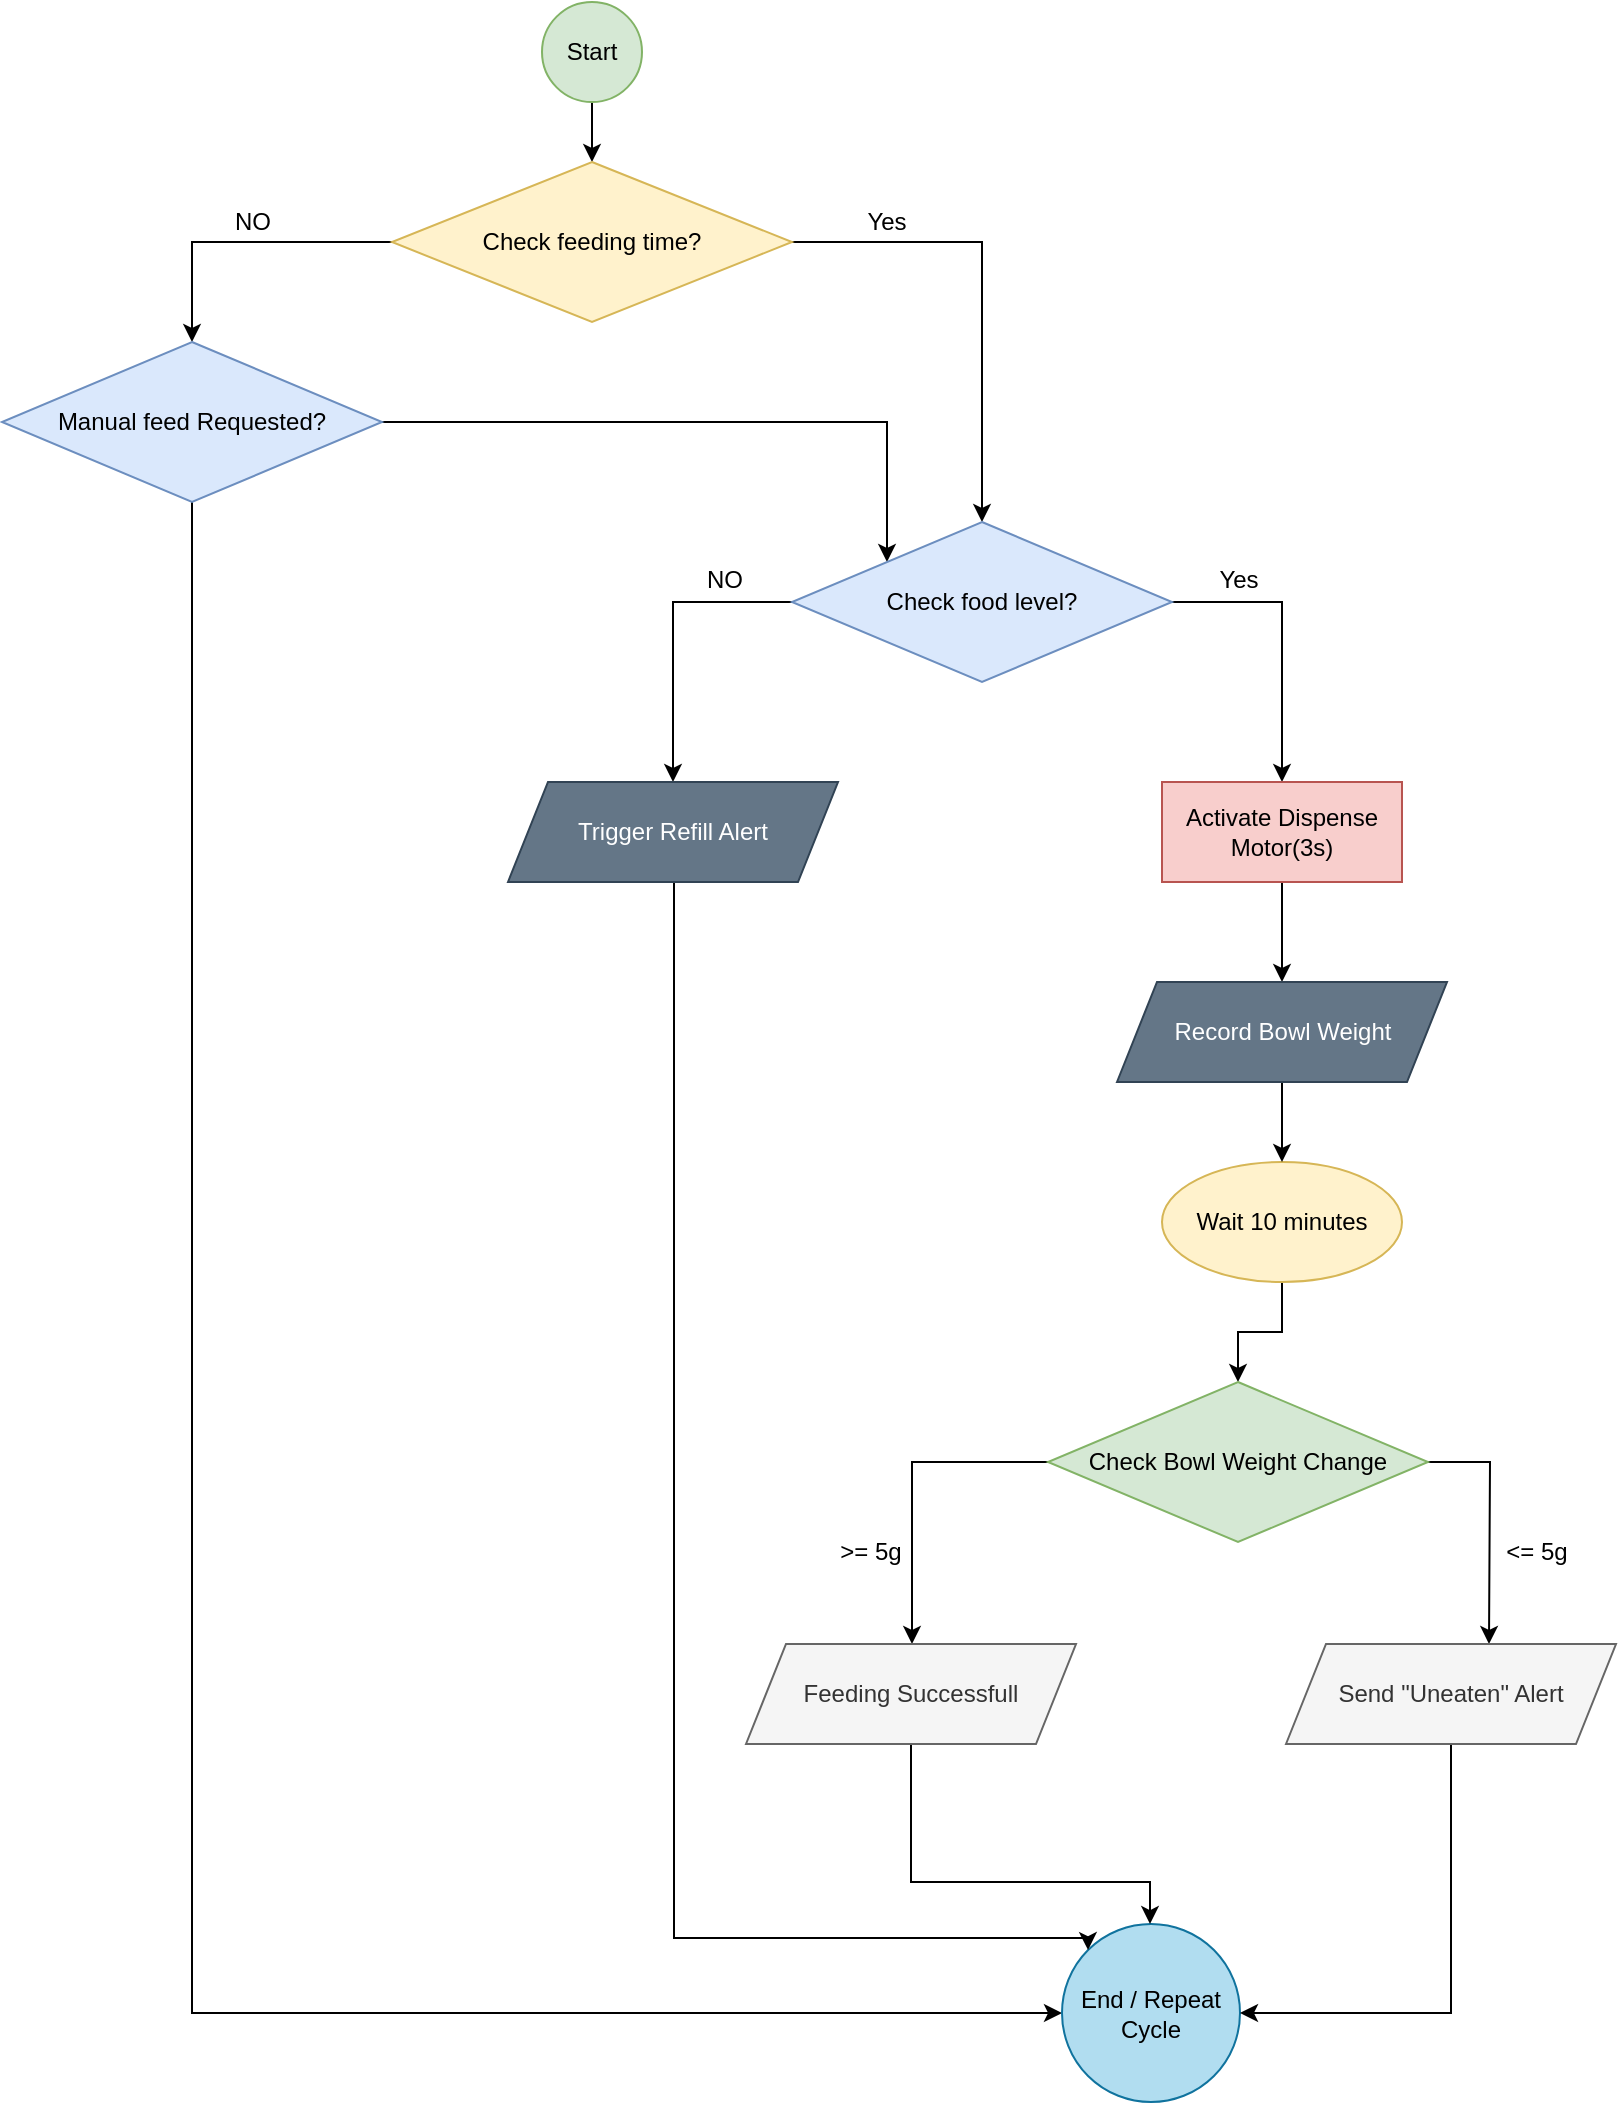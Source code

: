 <mxfile version="28.1.0">
  <diagram name="Page-1" id="yf4S35mM9bqjspl4HxHm">
    <mxGraphModel dx="1965" dy="1148" grid="1" gridSize="10" guides="1" tooltips="1" connect="1" arrows="1" fold="1" page="1" pageScale="1" pageWidth="850" pageHeight="1100" math="0" shadow="0">
      <root>
        <mxCell id="0" />
        <mxCell id="1" parent="0" />
        <mxCell id="rOinHpk7hcmLvDv25ZXu-5" style="edgeStyle=orthogonalEdgeStyle;rounded=0;orthogonalLoop=1;jettySize=auto;html=1;exitX=0.5;exitY=1;exitDx=0;exitDy=0;entryX=0.5;entryY=0;entryDx=0;entryDy=0;" parent="1" target="rOinHpk7hcmLvDv25ZXu-2" edge="1">
          <mxGeometry relative="1" as="geometry">
            <mxPoint x="333" y="80" as="sourcePoint" />
          </mxGeometry>
        </mxCell>
        <mxCell id="rOinHpk7hcmLvDv25ZXu-1" value="Start" style="ellipse;whiteSpace=wrap;html=1;aspect=fixed;fillColor=#d5e8d4;strokeColor=#82b366;" parent="1" vertex="1">
          <mxGeometry x="308" y="30" width="50" height="50" as="geometry" />
        </mxCell>
        <mxCell id="rOinHpk7hcmLvDv25ZXu-6" style="edgeStyle=orthogonalEdgeStyle;rounded=0;orthogonalLoop=1;jettySize=auto;html=1;exitX=0;exitY=0.5;exitDx=0;exitDy=0;entryX=0.5;entryY=0;entryDx=0;entryDy=0;" parent="1" source="rOinHpk7hcmLvDv25ZXu-2" target="rOinHpk7hcmLvDv25ZXu-4" edge="1">
          <mxGeometry relative="1" as="geometry" />
        </mxCell>
        <mxCell id="rOinHpk7hcmLvDv25ZXu-9" style="edgeStyle=orthogonalEdgeStyle;rounded=0;orthogonalLoop=1;jettySize=auto;html=1;exitX=1;exitY=0.5;exitDx=0;exitDy=0;entryX=0.5;entryY=0;entryDx=0;entryDy=0;" parent="1" source="rOinHpk7hcmLvDv25ZXu-2" target="rOinHpk7hcmLvDv25ZXu-8" edge="1">
          <mxGeometry relative="1" as="geometry" />
        </mxCell>
        <mxCell id="rOinHpk7hcmLvDv25ZXu-2" value="Check feeding time?" style="rhombus;whiteSpace=wrap;html=1;fillColor=#fff2cc;strokeColor=#d6b656;" parent="1" vertex="1">
          <mxGeometry x="233" y="110" width="200" height="80" as="geometry" />
        </mxCell>
        <mxCell id="rOinHpk7hcmLvDv25ZXu-24" style="edgeStyle=orthogonalEdgeStyle;rounded=0;orthogonalLoop=1;jettySize=auto;html=1;exitX=0;exitY=0.5;exitDx=0;exitDy=0;" parent="1" source="rOinHpk7hcmLvDv25ZXu-36" target="rOinHpk7hcmLvDv25ZXu-19" edge="1">
          <mxGeometry relative="1" as="geometry">
            <Array as="points">
              <mxPoint x="493" y="760" />
            </Array>
          </mxGeometry>
        </mxCell>
        <mxCell id="rOinHpk7hcmLvDv25ZXu-25" style="edgeStyle=orthogonalEdgeStyle;rounded=0;orthogonalLoop=1;jettySize=auto;html=1;exitX=1;exitY=0.5;exitDx=0;exitDy=0;entryX=0.5;entryY=0;entryDx=0;entryDy=0;" parent="1" source="rOinHpk7hcmLvDv25ZXu-36" edge="1">
          <mxGeometry relative="1" as="geometry">
            <mxPoint x="751" y="720" as="sourcePoint" />
            <mxPoint x="781.5" y="851" as="targetPoint" />
          </mxGeometry>
        </mxCell>
        <mxCell id="rOinHpk7hcmLvDv25ZXu-37" style="edgeStyle=orthogonalEdgeStyle;rounded=0;orthogonalLoop=1;jettySize=auto;html=1;exitX=0.5;exitY=1;exitDx=0;exitDy=0;entryX=0.5;entryY=0;entryDx=0;entryDy=0;" parent="1" source="rOinHpk7hcmLvDv25ZXu-3" target="rOinHpk7hcmLvDv25ZXu-36" edge="1">
          <mxGeometry relative="1" as="geometry" />
        </mxCell>
        <mxCell id="rOinHpk7hcmLvDv25ZXu-3" value="Wait 10 minutes" style="ellipse;whiteSpace=wrap;html=1;fillColor=#fff2cc;strokeColor=#d6b656;" parent="1" vertex="1">
          <mxGeometry x="618" y="610" width="120" height="60" as="geometry" />
        </mxCell>
        <mxCell id="rOinHpk7hcmLvDv25ZXu-11" style="edgeStyle=orthogonalEdgeStyle;rounded=0;orthogonalLoop=1;jettySize=auto;html=1;exitX=0.5;exitY=1;exitDx=0;exitDy=0;entryX=0;entryY=0.5;entryDx=0;entryDy=0;" parent="1" source="rOinHpk7hcmLvDv25ZXu-4" target="rOinHpk7hcmLvDv25ZXu-10" edge="1">
          <mxGeometry relative="1" as="geometry" />
        </mxCell>
        <mxCell id="rOinHpk7hcmLvDv25ZXu-42" style="edgeStyle=orthogonalEdgeStyle;rounded=0;orthogonalLoop=1;jettySize=auto;html=1;exitX=1;exitY=0.5;exitDx=0;exitDy=0;entryX=0;entryY=0;entryDx=0;entryDy=0;" parent="1" source="rOinHpk7hcmLvDv25ZXu-4" target="rOinHpk7hcmLvDv25ZXu-8" edge="1">
          <mxGeometry relative="1" as="geometry" />
        </mxCell>
        <mxCell id="rOinHpk7hcmLvDv25ZXu-4" value="Manual feed Requested?" style="rhombus;whiteSpace=wrap;html=1;fillColor=#dae8fc;strokeColor=#6c8ebf;" parent="1" vertex="1">
          <mxGeometry x="38" y="200" width="190" height="80" as="geometry" />
        </mxCell>
        <mxCell id="rOinHpk7hcmLvDv25ZXu-7" value="NO" style="text;html=1;align=center;verticalAlign=middle;resizable=0;points=[];autosize=1;strokeColor=none;fillColor=none;" parent="1" vertex="1">
          <mxGeometry x="143" y="125" width="40" height="30" as="geometry" />
        </mxCell>
        <mxCell id="rOinHpk7hcmLvDv25ZXu-15" style="edgeStyle=orthogonalEdgeStyle;rounded=0;orthogonalLoop=1;jettySize=auto;html=1;exitX=0;exitY=0.5;exitDx=0;exitDy=0;" parent="1" source="rOinHpk7hcmLvDv25ZXu-8" target="rOinHpk7hcmLvDv25ZXu-13" edge="1">
          <mxGeometry relative="1" as="geometry" />
        </mxCell>
        <mxCell id="rOinHpk7hcmLvDv25ZXu-16" style="edgeStyle=orthogonalEdgeStyle;rounded=0;orthogonalLoop=1;jettySize=auto;html=1;exitX=1;exitY=0.5;exitDx=0;exitDy=0;entryX=0.5;entryY=0;entryDx=0;entryDy=0;" parent="1" source="rOinHpk7hcmLvDv25ZXu-8" target="rOinHpk7hcmLvDv25ZXu-14" edge="1">
          <mxGeometry relative="1" as="geometry" />
        </mxCell>
        <mxCell id="rOinHpk7hcmLvDv25ZXu-8" value="Check food level?" style="rhombus;whiteSpace=wrap;html=1;fillColor=#dae8fc;strokeColor=#6c8ebf;" parent="1" vertex="1">
          <mxGeometry x="433" y="290" width="190" height="80" as="geometry" />
        </mxCell>
        <mxCell id="rOinHpk7hcmLvDv25ZXu-10" value="End / Repeat Cycle" style="ellipse;whiteSpace=wrap;html=1;aspect=fixed;fillColor=#b1ddf0;strokeColor=#10739e;" parent="1" vertex="1">
          <mxGeometry x="568" y="991" width="89" height="89" as="geometry" />
        </mxCell>
        <mxCell id="rOinHpk7hcmLvDv25ZXu-28" style="edgeStyle=orthogonalEdgeStyle;rounded=0;orthogonalLoop=1;jettySize=auto;html=1;exitX=0.25;exitY=1;exitDx=0;exitDy=0;entryX=0;entryY=0;entryDx=0;entryDy=0;" parent="1" source="rOinHpk7hcmLvDv25ZXu-13" target="rOinHpk7hcmLvDv25ZXu-10" edge="1">
          <mxGeometry relative="1" as="geometry">
            <Array as="points">
              <mxPoint x="374" y="470" />
              <mxPoint x="374" y="998" />
            </Array>
          </mxGeometry>
        </mxCell>
        <mxCell id="rOinHpk7hcmLvDv25ZXu-13" value="Trigger Refill Alert" style="shape=parallelogram;perimeter=parallelogramPerimeter;whiteSpace=wrap;html=1;fixedSize=1;fillColor=#647687;fontColor=#ffffff;strokeColor=#314354;" parent="1" vertex="1">
          <mxGeometry x="291" y="420" width="165" height="50" as="geometry" />
        </mxCell>
        <mxCell id="rOinHpk7hcmLvDv25ZXu-21" style="edgeStyle=orthogonalEdgeStyle;rounded=0;orthogonalLoop=1;jettySize=auto;html=1;exitX=0.5;exitY=1;exitDx=0;exitDy=0;entryX=0.5;entryY=0;entryDx=0;entryDy=0;" parent="1" source="rOinHpk7hcmLvDv25ZXu-14" target="rOinHpk7hcmLvDv25ZXu-17" edge="1">
          <mxGeometry relative="1" as="geometry" />
        </mxCell>
        <mxCell id="rOinHpk7hcmLvDv25ZXu-14" value="Activate Dispense Motor(3s)" style="rounded=0;whiteSpace=wrap;html=1;fillColor=#f8cecc;strokeColor=#b85450;" parent="1" vertex="1">
          <mxGeometry x="618" y="420" width="120" height="50" as="geometry" />
        </mxCell>
        <mxCell id="rOinHpk7hcmLvDv25ZXu-22" style="edgeStyle=orthogonalEdgeStyle;rounded=0;orthogonalLoop=1;jettySize=auto;html=1;exitX=0.5;exitY=1;exitDx=0;exitDy=0;" parent="1" source="rOinHpk7hcmLvDv25ZXu-17" target="rOinHpk7hcmLvDv25ZXu-3" edge="1">
          <mxGeometry relative="1" as="geometry" />
        </mxCell>
        <mxCell id="rOinHpk7hcmLvDv25ZXu-17" value="Record Bowl Weight" style="shape=parallelogram;perimeter=parallelogramPerimeter;whiteSpace=wrap;html=1;fixedSize=1;fillColor=#647687;fontColor=#ffffff;strokeColor=#314354;" parent="1" vertex="1">
          <mxGeometry x="595.5" y="520" width="165" height="50" as="geometry" />
        </mxCell>
        <mxCell id="rOinHpk7hcmLvDv25ZXu-29" style="edgeStyle=orthogonalEdgeStyle;rounded=0;orthogonalLoop=1;jettySize=auto;html=1;exitX=0.5;exitY=1;exitDx=0;exitDy=0;" parent="1" source="rOinHpk7hcmLvDv25ZXu-19" target="rOinHpk7hcmLvDv25ZXu-10" edge="1">
          <mxGeometry relative="1" as="geometry">
            <Array as="points">
              <mxPoint x="492" y="970" />
              <mxPoint x="612" y="970" />
            </Array>
          </mxGeometry>
        </mxCell>
        <mxCell id="rOinHpk7hcmLvDv25ZXu-19" value="Feeding Successfull" style="shape=parallelogram;perimeter=parallelogramPerimeter;whiteSpace=wrap;html=1;fixedSize=1;fillColor=#f5f5f5;fontColor=#333333;strokeColor=#666666;" parent="1" vertex="1">
          <mxGeometry x="410" y="851" width="165" height="50" as="geometry" />
        </mxCell>
        <mxCell id="rOinHpk7hcmLvDv25ZXu-30" style="edgeStyle=orthogonalEdgeStyle;rounded=0;orthogonalLoop=1;jettySize=auto;html=1;exitX=0.5;exitY=1;exitDx=0;exitDy=0;entryX=1;entryY=0.5;entryDx=0;entryDy=0;" parent="1" source="rOinHpk7hcmLvDv25ZXu-20" target="rOinHpk7hcmLvDv25ZXu-10" edge="1">
          <mxGeometry relative="1" as="geometry" />
        </mxCell>
        <mxCell id="rOinHpk7hcmLvDv25ZXu-20" value="Send &quot;Uneaten&quot; Alert" style="shape=parallelogram;perimeter=parallelogramPerimeter;whiteSpace=wrap;html=1;fixedSize=1;fillColor=#f5f5f5;fontColor=#333333;strokeColor=#666666;" parent="1" vertex="1">
          <mxGeometry x="680" y="851" width="165" height="50" as="geometry" />
        </mxCell>
        <mxCell id="rOinHpk7hcmLvDv25ZXu-33" value="NO" style="text;html=1;align=center;verticalAlign=middle;resizable=0;points=[];autosize=1;strokeColor=none;fillColor=none;" parent="1" vertex="1">
          <mxGeometry x="379" y="304" width="40" height="30" as="geometry" />
        </mxCell>
        <mxCell id="rOinHpk7hcmLvDv25ZXu-34" value="Yes" style="text;html=1;align=center;verticalAlign=middle;resizable=0;points=[];autosize=1;strokeColor=none;fillColor=none;" parent="1" vertex="1">
          <mxGeometry x="460" y="125" width="40" height="30" as="geometry" />
        </mxCell>
        <mxCell id="rOinHpk7hcmLvDv25ZXu-35" value="Yes" style="text;html=1;align=center;verticalAlign=middle;resizable=0;points=[];autosize=1;strokeColor=none;fillColor=none;" parent="1" vertex="1">
          <mxGeometry x="636" y="304" width="40" height="30" as="geometry" />
        </mxCell>
        <mxCell id="rOinHpk7hcmLvDv25ZXu-36" value="Check Bowl Weight Change" style="rhombus;whiteSpace=wrap;html=1;fillColor=#d5e8d4;strokeColor=#82b366;" parent="1" vertex="1">
          <mxGeometry x="561" y="720" width="190" height="80" as="geometry" />
        </mxCell>
        <mxCell id="rOinHpk7hcmLvDv25ZXu-40" value="&amp;gt;= 5g" style="text;html=1;align=center;verticalAlign=middle;resizable=0;points=[];autosize=1;strokeColor=none;fillColor=none;" parent="1" vertex="1">
          <mxGeometry x="447" y="790" width="50" height="30" as="geometry" />
        </mxCell>
        <mxCell id="rOinHpk7hcmLvDv25ZXu-41" value="&amp;lt;= 5g" style="text;html=1;align=center;verticalAlign=middle;resizable=0;points=[];autosize=1;strokeColor=none;fillColor=none;" parent="1" vertex="1">
          <mxGeometry x="780" y="790" width="50" height="30" as="geometry" />
        </mxCell>
      </root>
    </mxGraphModel>
  </diagram>
</mxfile>
